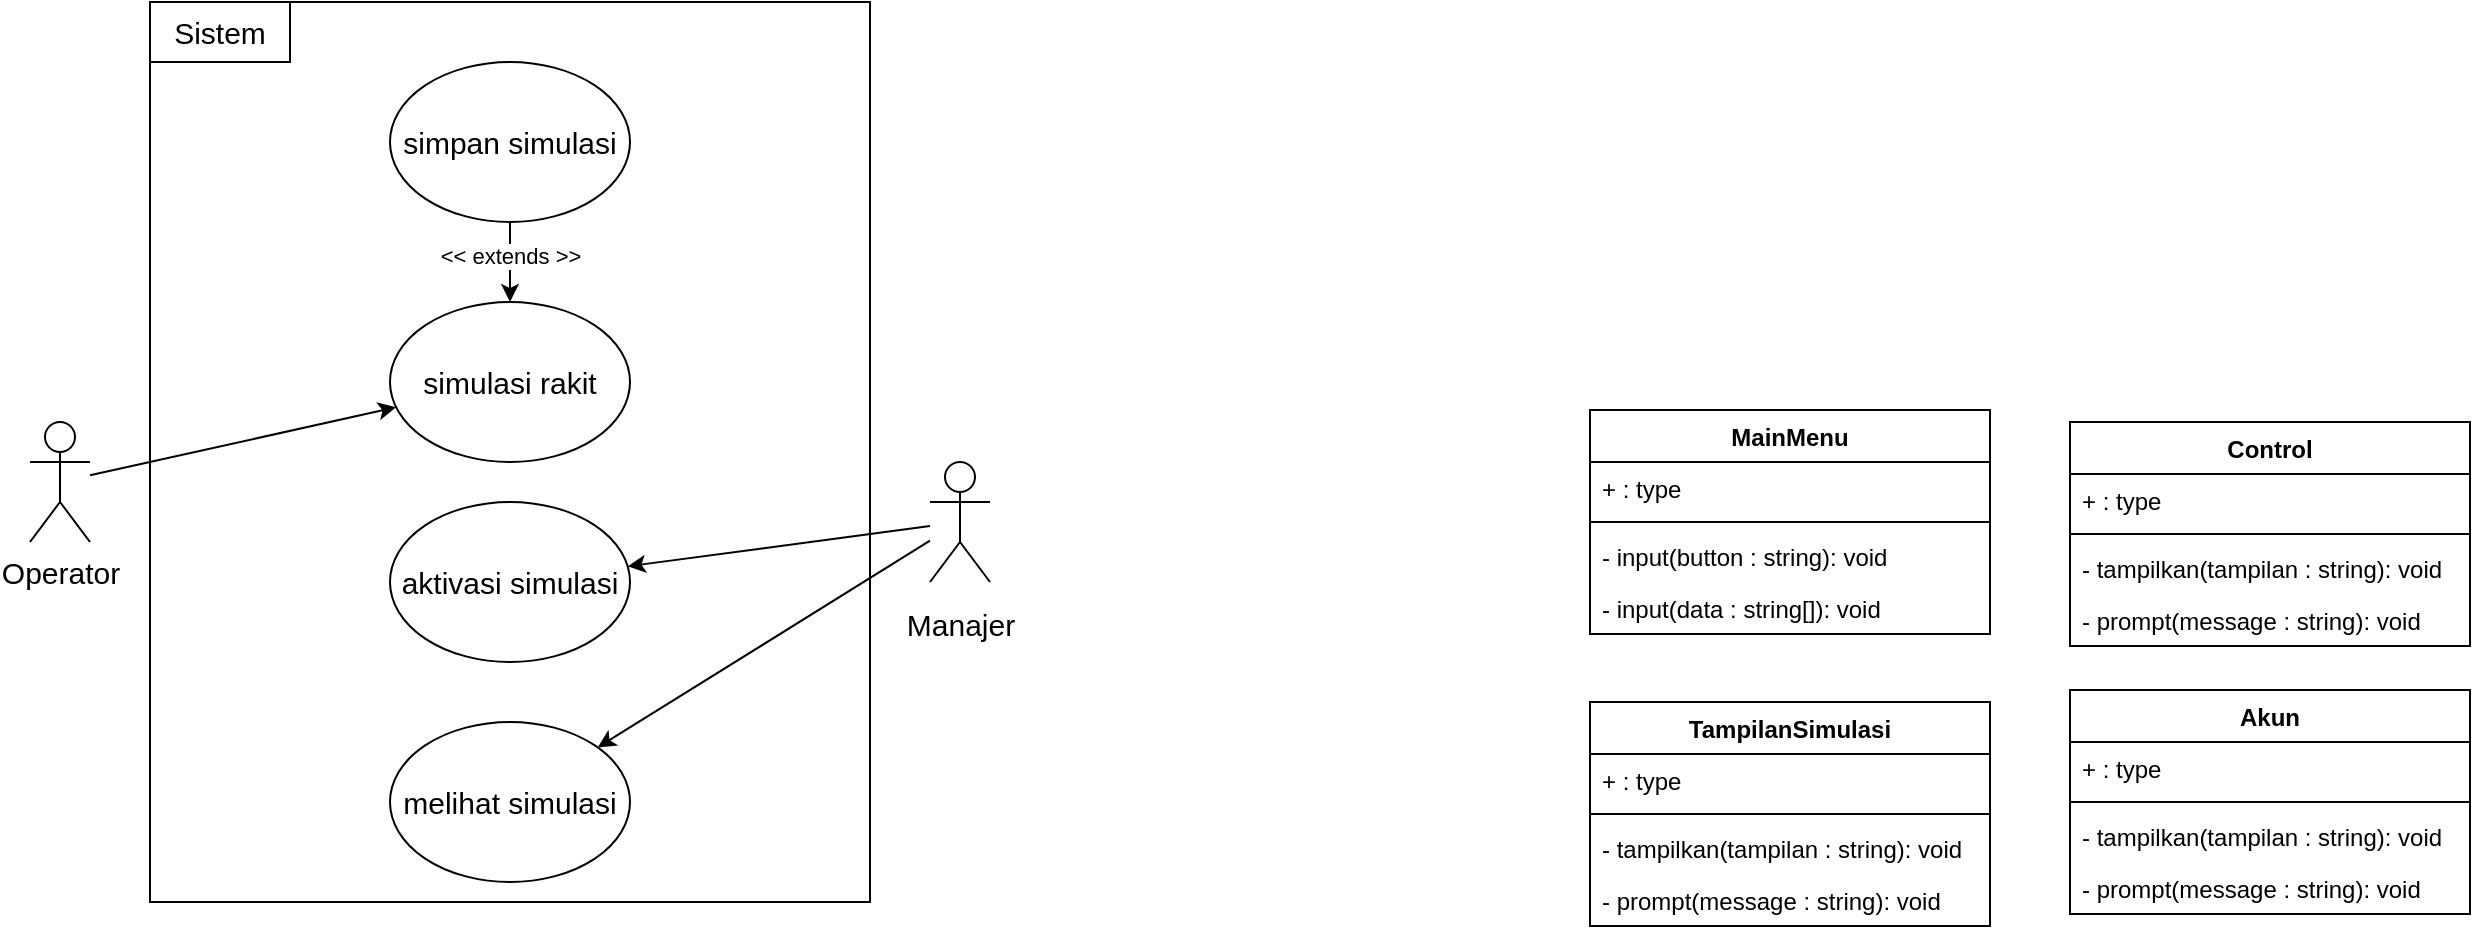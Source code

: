 <mxfile version="18.0.2" type="github">
  <diagram id="OVNMd3PdcIqIwlq-xQlQ" name="Page-1">
    <mxGraphModel dx="981" dy="503" grid="1" gridSize="10" guides="1" tooltips="1" connect="1" arrows="1" fold="1" page="1" pageScale="1" pageWidth="850" pageHeight="1100" math="0" shadow="0">
      <root>
        <mxCell id="0" />
        <mxCell id="1" parent="0" />
        <mxCell id="I7-SmjnGdA30WgPTXOM0-21" value="" style="rounded=0;whiteSpace=wrap;html=1;fontSize=15;" parent="1" vertex="1">
          <mxGeometry x="160" y="20" width="360" height="450" as="geometry" />
        </mxCell>
        <mxCell id="I7-SmjnGdA30WgPTXOM0-5" value="&lt;div style=&quot;font-size: 15px&quot;&gt;&lt;font style=&quot;font-size: 15px&quot;&gt;Operator&lt;/font&gt;&lt;/div&gt;" style="shape=umlActor;verticalLabelPosition=bottom;verticalAlign=top;html=1;outlineConnect=0;fontSize=21;" parent="1" vertex="1">
          <mxGeometry x="100" y="230" width="30" height="60" as="geometry" />
        </mxCell>
        <mxCell id="I7-SmjnGdA30WgPTXOM0-8" value="&lt;font style=&quot;font-size: 15px&quot;&gt;Manajer&lt;/font&gt;" style="shape=umlActor;verticalLabelPosition=bottom;verticalAlign=top;html=1;outlineConnect=0;fontSize=21;" parent="1" vertex="1">
          <mxGeometry x="550" y="250" width="30" height="60" as="geometry" />
        </mxCell>
        <mxCell id="I7-SmjnGdA30WgPTXOM0-9" value="simulasi rakit" style="ellipse;whiteSpace=wrap;html=1;fontSize=15;" parent="1" vertex="1">
          <mxGeometry x="280" y="170" width="120" height="80" as="geometry" />
        </mxCell>
        <mxCell id="I7-SmjnGdA30WgPTXOM0-11" value="aktivasi simulasi" style="ellipse;whiteSpace=wrap;html=1;fontSize=15;" parent="1" vertex="1">
          <mxGeometry x="280" y="270" width="120" height="80" as="geometry" />
        </mxCell>
        <mxCell id="I7-SmjnGdA30WgPTXOM0-15" value="melihat simulasi" style="ellipse;whiteSpace=wrap;html=1;fontSize=15;" parent="1" vertex="1">
          <mxGeometry x="280" y="380" width="120" height="80" as="geometry" />
        </mxCell>
        <mxCell id="I7-SmjnGdA30WgPTXOM0-19" value="" style="endArrow=classic;html=1;rounded=0;fontSize=15;" parent="1" source="I7-SmjnGdA30WgPTXOM0-8" target="I7-SmjnGdA30WgPTXOM0-15" edge="1">
          <mxGeometry width="50" height="50" relative="1" as="geometry">
            <mxPoint x="570" y="360" as="sourcePoint" />
            <mxPoint x="610" y="310" as="targetPoint" />
          </mxGeometry>
        </mxCell>
        <mxCell id="I7-SmjnGdA30WgPTXOM0-20" value="" style="endArrow=classic;html=1;rounded=0;fontSize=15;" parent="1" source="I7-SmjnGdA30WgPTXOM0-5" target="I7-SmjnGdA30WgPTXOM0-9" edge="1">
          <mxGeometry width="50" height="50" relative="1" as="geometry">
            <mxPoint x="495" y="290" as="sourcePoint" />
            <mxPoint x="410" y="290" as="targetPoint" />
          </mxGeometry>
        </mxCell>
        <mxCell id="I7-SmjnGdA30WgPTXOM0-22" value="" style="endArrow=classic;html=1;rounded=0;fontSize=15;" parent="1" source="I7-SmjnGdA30WgPTXOM0-8" target="I7-SmjnGdA30WgPTXOM0-11" edge="1">
          <mxGeometry width="50" height="50" relative="1" as="geometry">
            <mxPoint x="590" y="307.647" as="sourcePoint" />
            <mxPoint x="464.581" y="455.199" as="targetPoint" />
          </mxGeometry>
        </mxCell>
        <mxCell id="I7-SmjnGdA30WgPTXOM0-24" value="Sistem" style="text;html=1;strokeColor=default;fillColor=none;align=center;verticalAlign=middle;whiteSpace=wrap;rounded=0;fontSize=15;" parent="1" vertex="1">
          <mxGeometry x="160" y="20" width="70" height="30" as="geometry" />
        </mxCell>
        <mxCell id="JBaoRK8mvVFxwc0jOt1d-1" value="simpan simulasi" style="ellipse;whiteSpace=wrap;html=1;fontSize=15;" vertex="1" parent="1">
          <mxGeometry x="280" y="50" width="120" height="80" as="geometry" />
        </mxCell>
        <mxCell id="JBaoRK8mvVFxwc0jOt1d-2" value="" style="endArrow=classic;html=1;rounded=0;fontSize=15;" edge="1" parent="1" source="JBaoRK8mvVFxwc0jOt1d-1" target="I7-SmjnGdA30WgPTXOM0-9">
          <mxGeometry width="50" height="50" relative="1" as="geometry">
            <mxPoint x="140" y="266" as="sourcePoint" />
            <mxPoint x="294.291" y="224.856" as="targetPoint" />
          </mxGeometry>
        </mxCell>
        <mxCell id="JBaoRK8mvVFxwc0jOt1d-3" value="&amp;lt;&amp;lt; extends &amp;gt;&amp;gt;" style="edgeLabel;html=1;align=center;verticalAlign=middle;resizable=0;points=[];" vertex="1" connectable="0" parent="JBaoRK8mvVFxwc0jOt1d-2">
          <mxGeometry x="0.274" relative="1" as="geometry">
            <mxPoint y="-9" as="offset" />
          </mxGeometry>
        </mxCell>
        <mxCell id="JBaoRK8mvVFxwc0jOt1d-21" value="MainMenu" style="swimlane;fontStyle=1;align=center;verticalAlign=top;childLayout=stackLayout;horizontal=1;startSize=26;horizontalStack=0;resizeParent=1;resizeParentMax=0;resizeLast=0;collapsible=1;marginBottom=0;" vertex="1" parent="1">
          <mxGeometry x="880" y="224" width="200" height="112" as="geometry" />
        </mxCell>
        <mxCell id="JBaoRK8mvVFxwc0jOt1d-22" value="+ : type" style="text;strokeColor=none;fillColor=none;align=left;verticalAlign=top;spacingLeft=4;spacingRight=4;overflow=hidden;rotatable=0;points=[[0,0.5],[1,0.5]];portConstraint=eastwest;" vertex="1" parent="JBaoRK8mvVFxwc0jOt1d-21">
          <mxGeometry y="26" width="200" height="26" as="geometry" />
        </mxCell>
        <mxCell id="JBaoRK8mvVFxwc0jOt1d-23" value="" style="line;strokeWidth=1;fillColor=none;align=left;verticalAlign=middle;spacingTop=-1;spacingLeft=3;spacingRight=3;rotatable=0;labelPosition=right;points=[];portConstraint=eastwest;" vertex="1" parent="JBaoRK8mvVFxwc0jOt1d-21">
          <mxGeometry y="52" width="200" height="8" as="geometry" />
        </mxCell>
        <mxCell id="JBaoRK8mvVFxwc0jOt1d-24" value="- input(button : string): void" style="text;strokeColor=none;fillColor=none;align=left;verticalAlign=top;spacingLeft=4;spacingRight=4;overflow=hidden;rotatable=0;points=[[0,0.5],[1,0.5]];portConstraint=eastwest;" vertex="1" parent="JBaoRK8mvVFxwc0jOt1d-21">
          <mxGeometry y="60" width="200" height="26" as="geometry" />
        </mxCell>
        <mxCell id="JBaoRK8mvVFxwc0jOt1d-25" value="- input(data : string[]): void" style="text;strokeColor=none;fillColor=none;align=left;verticalAlign=top;spacingLeft=4;spacingRight=4;overflow=hidden;rotatable=0;points=[[0,0.5],[1,0.5]];portConstraint=eastwest;" vertex="1" parent="JBaoRK8mvVFxwc0jOt1d-21">
          <mxGeometry y="86" width="200" height="26" as="geometry" />
        </mxCell>
        <mxCell id="JBaoRK8mvVFxwc0jOt1d-27" value="Control" style="swimlane;fontStyle=1;align=center;verticalAlign=top;childLayout=stackLayout;horizontal=1;startSize=26;horizontalStack=0;resizeParent=1;resizeParentMax=0;resizeLast=0;collapsible=1;marginBottom=0;" vertex="1" parent="1">
          <mxGeometry x="1120" y="230" width="200" height="112" as="geometry" />
        </mxCell>
        <mxCell id="JBaoRK8mvVFxwc0jOt1d-28" value="+ : type" style="text;strokeColor=none;fillColor=none;align=left;verticalAlign=top;spacingLeft=4;spacingRight=4;overflow=hidden;rotatable=0;points=[[0,0.5],[1,0.5]];portConstraint=eastwest;" vertex="1" parent="JBaoRK8mvVFxwc0jOt1d-27">
          <mxGeometry y="26" width="200" height="26" as="geometry" />
        </mxCell>
        <mxCell id="JBaoRK8mvVFxwc0jOt1d-29" value="" style="line;strokeWidth=1;fillColor=none;align=left;verticalAlign=middle;spacingTop=-1;spacingLeft=3;spacingRight=3;rotatable=0;labelPosition=right;points=[];portConstraint=eastwest;" vertex="1" parent="JBaoRK8mvVFxwc0jOt1d-27">
          <mxGeometry y="52" width="200" height="8" as="geometry" />
        </mxCell>
        <mxCell id="JBaoRK8mvVFxwc0jOt1d-30" value="- tampilkan(tampilan : string): void" style="text;strokeColor=none;fillColor=none;align=left;verticalAlign=top;spacingLeft=4;spacingRight=4;overflow=hidden;rotatable=0;points=[[0,0.5],[1,0.5]];portConstraint=eastwest;" vertex="1" parent="JBaoRK8mvVFxwc0jOt1d-27">
          <mxGeometry y="60" width="200" height="26" as="geometry" />
        </mxCell>
        <mxCell id="JBaoRK8mvVFxwc0jOt1d-31" value="- prompt(message : string): void" style="text;strokeColor=none;fillColor=none;align=left;verticalAlign=top;spacingLeft=4;spacingRight=4;overflow=hidden;rotatable=0;points=[[0,0.5],[1,0.5]];portConstraint=eastwest;" vertex="1" parent="JBaoRK8mvVFxwc0jOt1d-27">
          <mxGeometry y="86" width="200" height="26" as="geometry" />
        </mxCell>
        <mxCell id="JBaoRK8mvVFxwc0jOt1d-32" value="Akun" style="swimlane;fontStyle=1;align=center;verticalAlign=top;childLayout=stackLayout;horizontal=1;startSize=26;horizontalStack=0;resizeParent=1;resizeParentMax=0;resizeLast=0;collapsible=1;marginBottom=0;" vertex="1" parent="1">
          <mxGeometry x="1120" y="364" width="200" height="112" as="geometry" />
        </mxCell>
        <mxCell id="JBaoRK8mvVFxwc0jOt1d-33" value="+ : type" style="text;strokeColor=none;fillColor=none;align=left;verticalAlign=top;spacingLeft=4;spacingRight=4;overflow=hidden;rotatable=0;points=[[0,0.5],[1,0.5]];portConstraint=eastwest;" vertex="1" parent="JBaoRK8mvVFxwc0jOt1d-32">
          <mxGeometry y="26" width="200" height="26" as="geometry" />
        </mxCell>
        <mxCell id="JBaoRK8mvVFxwc0jOt1d-34" value="" style="line;strokeWidth=1;fillColor=none;align=left;verticalAlign=middle;spacingTop=-1;spacingLeft=3;spacingRight=3;rotatable=0;labelPosition=right;points=[];portConstraint=eastwest;" vertex="1" parent="JBaoRK8mvVFxwc0jOt1d-32">
          <mxGeometry y="52" width="200" height="8" as="geometry" />
        </mxCell>
        <mxCell id="JBaoRK8mvVFxwc0jOt1d-35" value="- tampilkan(tampilan : string): void" style="text;strokeColor=none;fillColor=none;align=left;verticalAlign=top;spacingLeft=4;spacingRight=4;overflow=hidden;rotatable=0;points=[[0,0.5],[1,0.5]];portConstraint=eastwest;" vertex="1" parent="JBaoRK8mvVFxwc0jOt1d-32">
          <mxGeometry y="60" width="200" height="26" as="geometry" />
        </mxCell>
        <mxCell id="JBaoRK8mvVFxwc0jOt1d-36" value="- prompt(message : string): void" style="text;strokeColor=none;fillColor=none;align=left;verticalAlign=top;spacingLeft=4;spacingRight=4;overflow=hidden;rotatable=0;points=[[0,0.5],[1,0.5]];portConstraint=eastwest;" vertex="1" parent="JBaoRK8mvVFxwc0jOt1d-32">
          <mxGeometry y="86" width="200" height="26" as="geometry" />
        </mxCell>
        <mxCell id="JBaoRK8mvVFxwc0jOt1d-37" value="TampilanSimulasi" style="swimlane;fontStyle=1;align=center;verticalAlign=top;childLayout=stackLayout;horizontal=1;startSize=26;horizontalStack=0;resizeParent=1;resizeParentMax=0;resizeLast=0;collapsible=1;marginBottom=0;" vertex="1" parent="1">
          <mxGeometry x="880" y="370" width="200" height="112" as="geometry" />
        </mxCell>
        <mxCell id="JBaoRK8mvVFxwc0jOt1d-38" value="+ : type" style="text;strokeColor=none;fillColor=none;align=left;verticalAlign=top;spacingLeft=4;spacingRight=4;overflow=hidden;rotatable=0;points=[[0,0.5],[1,0.5]];portConstraint=eastwest;" vertex="1" parent="JBaoRK8mvVFxwc0jOt1d-37">
          <mxGeometry y="26" width="200" height="26" as="geometry" />
        </mxCell>
        <mxCell id="JBaoRK8mvVFxwc0jOt1d-39" value="" style="line;strokeWidth=1;fillColor=none;align=left;verticalAlign=middle;spacingTop=-1;spacingLeft=3;spacingRight=3;rotatable=0;labelPosition=right;points=[];portConstraint=eastwest;" vertex="1" parent="JBaoRK8mvVFxwc0jOt1d-37">
          <mxGeometry y="52" width="200" height="8" as="geometry" />
        </mxCell>
        <mxCell id="JBaoRK8mvVFxwc0jOt1d-40" value="- tampilkan(tampilan : string): void" style="text;strokeColor=none;fillColor=none;align=left;verticalAlign=top;spacingLeft=4;spacingRight=4;overflow=hidden;rotatable=0;points=[[0,0.5],[1,0.5]];portConstraint=eastwest;" vertex="1" parent="JBaoRK8mvVFxwc0jOt1d-37">
          <mxGeometry y="60" width="200" height="26" as="geometry" />
        </mxCell>
        <mxCell id="JBaoRK8mvVFxwc0jOt1d-41" value="- prompt(message : string): void" style="text;strokeColor=none;fillColor=none;align=left;verticalAlign=top;spacingLeft=4;spacingRight=4;overflow=hidden;rotatable=0;points=[[0,0.5],[1,0.5]];portConstraint=eastwest;" vertex="1" parent="JBaoRK8mvVFxwc0jOt1d-37">
          <mxGeometry y="86" width="200" height="26" as="geometry" />
        </mxCell>
      </root>
    </mxGraphModel>
  </diagram>
</mxfile>
